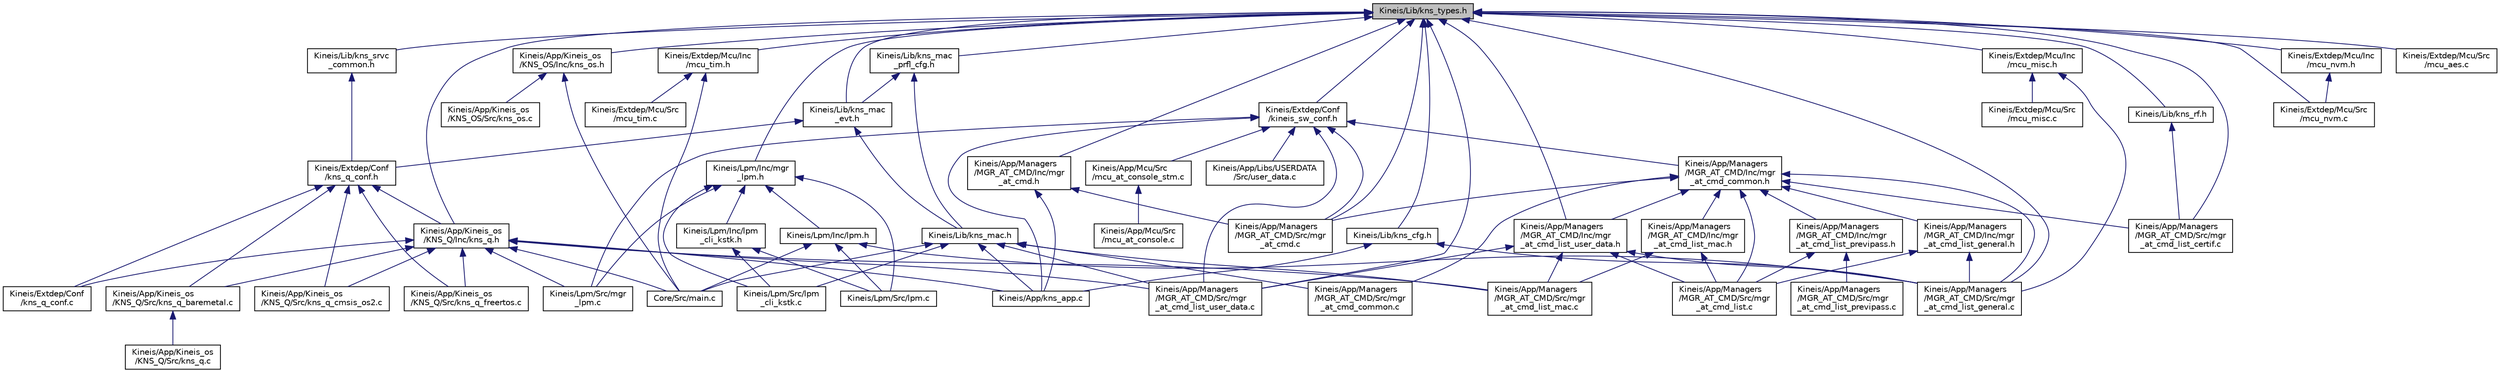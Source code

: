 digraph "Kineis/Lib/kns_types.h"
{
 // INTERACTIVE_SVG=YES
 // LATEX_PDF_SIZE
  edge [fontname="Helvetica",fontsize="10",labelfontname="Helvetica",labelfontsize="10"];
  node [fontname="Helvetica",fontsize="10",shape=record];
  Node1 [label="Kineis/Lib/kns_types.h",height=0.2,width=0.4,color="black", fillcolor="grey75", style="filled", fontcolor="black",tooltip="Kineis types definition."];
  Node1 -> Node2 [dir="back",color="midnightblue",fontsize="10",style="solid",fontname="Helvetica"];
  Node2 [label="Kineis/App/Kineis_os\l/KNS_OS/Inc/kns_os.h",height=0.2,width=0.4,color="black", fillcolor="white", style="filled",URL="$d2/de2/kns__os_8h.html",tooltip="Minimalist baremetal OS to be used with Kineissoftware stack."];
  Node2 -> Node3 [dir="back",color="midnightblue",fontsize="10",style="solid",fontname="Helvetica"];
  Node3 [label="Core/Src/main.c",height=0.2,width=0.4,color="black", fillcolor="white", style="filled",URL="$d0/d29/main_8c.html",tooltip=": Main program body"];
  Node2 -> Node4 [dir="back",color="midnightblue",fontsize="10",style="solid",fontname="Helvetica"];
  Node4 [label="Kineis/App/Kineis_os\l/KNS_OS/Src/kns_os.c",height=0.2,width=0.4,color="black", fillcolor="white", style="filled",URL="$d4/d95/kns__os_8c.html",tooltip="Minimalist baremetal OS to be used with Kineis software stack."];
  Node1 -> Node5 [dir="back",color="midnightblue",fontsize="10",style="solid",fontname="Helvetica"];
  Node5 [label="Kineis/App/Kineis_os\l/KNS_Q/Inc/kns_q.h",height=0.2,width=0.4,color="black", fillcolor="white", style="filled",URL="$d0/d84/kns__q_8h.html",tooltip="Configuration of queues used in kineis_swr."];
  Node5 -> Node3 [dir="back",color="midnightblue",fontsize="10",style="solid",fontname="Helvetica"];
  Node5 -> Node6 [dir="back",color="midnightblue",fontsize="10",style="solid",fontname="Helvetica"];
  Node6 [label="Kineis/App/Kineis_os\l/KNS_Q/Src/kns_q_baremetal.c",height=0.2,width=0.4,color="black", fillcolor="white", style="filled",URL="$d0/d08/kns__q__baremetal_8c.html",tooltip="Configuration of queues used in kineis_swr."];
  Node6 -> Node7 [dir="back",color="midnightblue",fontsize="10",style="solid",fontname="Helvetica"];
  Node7 [label="Kineis/App/Kineis_os\l/KNS_Q/Src/kns_q.c",height=0.2,width=0.4,color="black", fillcolor="white", style="filled",URL="$d7/d30/kns__q_8c.html",tooltip="Configuration of queues used in kineis_swr."];
  Node5 -> Node8 [dir="back",color="midnightblue",fontsize="10",style="solid",fontname="Helvetica"];
  Node8 [label="Kineis/App/Kineis_os\l/KNS_Q/Src/kns_q_cmsis_os2.c",height=0.2,width=0.4,color="black", fillcolor="white", style="filled",URL="$d5/d11/kns__q__cmsis__os2_8c.html",tooltip=" "];
  Node5 -> Node9 [dir="back",color="midnightblue",fontsize="10",style="solid",fontname="Helvetica"];
  Node9 [label="Kineis/App/Kineis_os\l/KNS_Q/Src/kns_q_freertos.c",height=0.2,width=0.4,color="black", fillcolor="white", style="filled",URL="$d2/d9c/kns__q__freertos_8c.html",tooltip="Configuration of queues used in kineis_swr."];
  Node5 -> Node10 [dir="back",color="midnightblue",fontsize="10",style="solid",fontname="Helvetica"];
  Node10 [label="Kineis/App/kns_app.c",height=0.2,width=0.4,color="black", fillcolor="white", style="filled",URL="$d4/d0d/kns__app_8c.html",tooltip=" "];
  Node5 -> Node11 [dir="back",color="midnightblue",fontsize="10",style="solid",fontname="Helvetica"];
  Node11 [label="Kineis/App/Managers\l/MGR_AT_CMD/Src/mgr\l_at_cmd_list_mac.c",height=0.2,width=0.4,color="black", fillcolor="white", style="filled",URL="$d1/de0/mgr__at__cmd__list__mac_8c.html",tooltip="subset of AT commands concerning Kinéis Medium Acces Channel (MAC)."];
  Node5 -> Node12 [dir="back",color="midnightblue",fontsize="10",style="solid",fontname="Helvetica"];
  Node12 [label="Kineis/App/Managers\l/MGR_AT_CMD/Src/mgr\l_at_cmd_list_user_data.c",height=0.2,width=0.4,color="black", fillcolor="white", style="filled",URL="$d8/d11/mgr__at__cmd__list__user__data_8c.html",tooltip="subset of AT commands concerning user data manipulation such as TX"];
  Node5 -> Node13 [dir="back",color="midnightblue",fontsize="10",style="solid",fontname="Helvetica"];
  Node13 [label="Kineis/Extdep/Conf\l/kns_q_conf.c",height=0.2,width=0.4,color="black", fillcolor="white", style="filled",URL="$d2/dae/kns__q__conf_8c.html",tooltip="Configuration of queues used in kineis_swr."];
  Node5 -> Node14 [dir="back",color="midnightblue",fontsize="10",style="solid",fontname="Helvetica"];
  Node14 [label="Kineis/Lpm/Src/mgr\l_lpm.c",height=0.2,width=0.4,color="black", fillcolor="white", style="filled",URL="$dd/d8d/mgr__lpm_8c.html",tooltip="low power mode manager is in charge to collect all low power needs from 'clients' and setup the corre..."];
  Node1 -> Node15 [dir="back",color="midnightblue",fontsize="10",style="solid",fontname="Helvetica"];
  Node15 [label="Kineis/App/Managers\l/MGR_AT_CMD/Inc/mgr\l_at_cmd.h",height=0.2,width=0.4,color="black", fillcolor="white", style="filled",URL="$d2/db5/mgr__at__cmd_8h.html",tooltip="AT commands manager main header file."];
  Node15 -> Node10 [dir="back",color="midnightblue",fontsize="10",style="solid",fontname="Helvetica"];
  Node15 -> Node16 [dir="back",color="midnightblue",fontsize="10",style="solid",fontname="Helvetica"];
  Node16 [label="Kineis/App/Managers\l/MGR_AT_CMD/Src/mgr\l_at_cmd.c",height=0.2,width=0.4,color="black", fillcolor="white", style="filled",URL="$da/d77/mgr__at__cmd_8c.html",tooltip="APIs Implementation used to parse the UART ASCII data stream and extract AT commands."];
  Node1 -> Node17 [dir="back",color="midnightblue",fontsize="10",style="solid",fontname="Helvetica"];
  Node17 [label="Kineis/App/Managers\l/MGR_AT_CMD/Inc/mgr\l_at_cmd_list_user_data.h",height=0.2,width=0.4,color="black", fillcolor="white", style="filled",URL="$de/de6/mgr__at__cmd__list__user__data_8h.html",tooltip="subset of AT commands concerning user data manipulation such as TX"];
  Node17 -> Node18 [dir="back",color="midnightblue",fontsize="10",style="solid",fontname="Helvetica"];
  Node18 [label="Kineis/App/Managers\l/MGR_AT_CMD/Src/mgr\l_at_cmd_list.c",height=0.2,width=0.4,color="black", fillcolor="white", style="filled",URL="$da/df9/mgr__at__cmd__list_8c.html",tooltip="AT commands list main file."];
  Node17 -> Node19 [dir="back",color="midnightblue",fontsize="10",style="solid",fontname="Helvetica"];
  Node19 [label="Kineis/App/Managers\l/MGR_AT_CMD/Src/mgr\l_at_cmd_list_general.c",height=0.2,width=0.4,color="black", fillcolor="white", style="filled",URL="$d1/dfd/mgr__at__cmd__list__general_8c.html",tooltip="subset of AT commands concerning general purpose (get ID, FW version, ...)"];
  Node17 -> Node11 [dir="back",color="midnightblue",fontsize="10",style="solid",fontname="Helvetica"];
  Node17 -> Node12 [dir="back",color="midnightblue",fontsize="10",style="solid",fontname="Helvetica"];
  Node1 -> Node16 [dir="back",color="midnightblue",fontsize="10",style="solid",fontname="Helvetica"];
  Node1 -> Node20 [dir="back",color="midnightblue",fontsize="10",style="solid",fontname="Helvetica"];
  Node20 [label="Kineis/App/Managers\l/MGR_AT_CMD/Src/mgr\l_at_cmd_list_certif.c",height=0.2,width=0.4,color="black", fillcolor="white", style="filled",URL="$d2/d04/mgr__at__cmd__list__certif_8c.html",tooltip="subset of AT commands concerning specifics for certification"];
  Node1 -> Node19 [dir="back",color="midnightblue",fontsize="10",style="solid",fontname="Helvetica"];
  Node1 -> Node12 [dir="back",color="midnightblue",fontsize="10",style="solid",fontname="Helvetica"];
  Node1 -> Node21 [dir="back",color="midnightblue",fontsize="10",style="solid",fontname="Helvetica"];
  Node21 [label="Kineis/Extdep/Conf\l/kineis_sw_conf.h",height=0.2,width=0.4,color="black", fillcolor="white", style="filled",URL="$d9/dc4/kineis__sw__conf_8h.html",tooltip="Kineis stack SW configurations depending on platform used."];
  Node21 -> Node10 [dir="back",color="midnightblue",fontsize="10",style="solid",fontname="Helvetica"];
  Node21 -> Node22 [dir="back",color="midnightblue",fontsize="10",style="solid",fontname="Helvetica"];
  Node22 [label="Kineis/App/Libs/USERDATA\l/Src/user_data.c",height=0.2,width=0.4,color="black", fillcolor="white", style="filled",URL="$d0/d01/user__data_8c.html",tooltip="Library to handle user data to be be received or transmitted over the air."];
  Node21 -> Node23 [dir="back",color="midnightblue",fontsize="10",style="solid",fontname="Helvetica"];
  Node23 [label="Kineis/App/Managers\l/MGR_AT_CMD/Inc/mgr\l_at_cmd_common.h",height=0.2,width=0.4,color="black", fillcolor="white", style="filled",URL="$d5/d58/mgr__at__cmd__common_8h.html",tooltip="header file for common part of the AT cmd manager"];
  Node23 -> Node24 [dir="back",color="midnightblue",fontsize="10",style="solid",fontname="Helvetica"];
  Node24 [label="Kineis/App/Managers\l/MGR_AT_CMD/Inc/mgr\l_at_cmd_list_general.h",height=0.2,width=0.4,color="black", fillcolor="white", style="filled",URL="$d4/ddf/mgr__at__cmd__list__general_8h.html",tooltip="subset of AT commands concerning general purpose (get ID, FW version, ...)"];
  Node24 -> Node18 [dir="back",color="midnightblue",fontsize="10",style="solid",fontname="Helvetica"];
  Node24 -> Node19 [dir="back",color="midnightblue",fontsize="10",style="solid",fontname="Helvetica"];
  Node23 -> Node25 [dir="back",color="midnightblue",fontsize="10",style="solid",fontname="Helvetica"];
  Node25 [label="Kineis/App/Managers\l/MGR_AT_CMD/Inc/mgr\l_at_cmd_list_mac.h",height=0.2,width=0.4,color="black", fillcolor="white", style="filled",URL="$d9/dc9/mgr__at__cmd__list__mac_8h.html",tooltip="subset of AT commands concerning Kinéis Medium Acces Channel (MAC)."];
  Node25 -> Node18 [dir="back",color="midnightblue",fontsize="10",style="solid",fontname="Helvetica"];
  Node25 -> Node11 [dir="back",color="midnightblue",fontsize="10",style="solid",fontname="Helvetica"];
  Node23 -> Node26 [dir="back",color="midnightblue",fontsize="10",style="solid",fontname="Helvetica"];
  Node26 [label="Kineis/App/Managers\l/MGR_AT_CMD/Inc/mgr\l_at_cmd_list_previpass.h",height=0.2,width=0.4,color="black", fillcolor="white", style="filled",URL="$da/da4/mgr__at__cmd__list__previpass_8h.html",tooltip="subset of AT commands concerning satellite PASS predictions, usefull for Medium Acces"];
  Node26 -> Node18 [dir="back",color="midnightblue",fontsize="10",style="solid",fontname="Helvetica"];
  Node26 -> Node27 [dir="back",color="midnightblue",fontsize="10",style="solid",fontname="Helvetica"];
  Node27 [label="Kineis/App/Managers\l/MGR_AT_CMD/Src/mgr\l_at_cmd_list_previpass.c",height=0.2,width=0.4,color="black", fillcolor="white", style="filled",URL="$d0/d4a/mgr__at__cmd__list__previpass_8c.html",tooltip="subset of AT commands concerning satellite PASS predictions, usefull for Medium Acces"];
  Node23 -> Node17 [dir="back",color="midnightblue",fontsize="10",style="solid",fontname="Helvetica"];
  Node23 -> Node16 [dir="back",color="midnightblue",fontsize="10",style="solid",fontname="Helvetica"];
  Node23 -> Node28 [dir="back",color="midnightblue",fontsize="10",style="solid",fontname="Helvetica"];
  Node28 [label="Kineis/App/Managers\l/MGR_AT_CMD/Src/mgr\l_at_cmd_common.c",height=0.2,width=0.4,color="black", fillcolor="white", style="filled",URL="$d5/dd7/mgr__at__cmd__common_8c.html",tooltip="common part of the AT cmd manager (logging, AT cmd response api)"];
  Node23 -> Node18 [dir="back",color="midnightblue",fontsize="10",style="solid",fontname="Helvetica"];
  Node23 -> Node20 [dir="back",color="midnightblue",fontsize="10",style="solid",fontname="Helvetica"];
  Node23 -> Node19 [dir="back",color="midnightblue",fontsize="10",style="solid",fontname="Helvetica"];
  Node21 -> Node16 [dir="back",color="midnightblue",fontsize="10",style="solid",fontname="Helvetica"];
  Node21 -> Node12 [dir="back",color="midnightblue",fontsize="10",style="solid",fontname="Helvetica"];
  Node21 -> Node29 [dir="back",color="midnightblue",fontsize="10",style="solid",fontname="Helvetica"];
  Node29 [label="Kineis/App/Mcu/Src\l/mcu_at_console_stm.c",height=0.2,width=0.4,color="black", fillcolor="white", style="filled",URL="$d8/d3c/mcu__at__console__stm_8c.html",tooltip=" "];
  Node29 -> Node30 [dir="back",color="midnightblue",fontsize="10",style="solid",fontname="Helvetica"];
  Node30 [label="Kineis/App/Mcu/Src\l/mcu_at_console.c",height=0.2,width=0.4,color="black", fillcolor="white", style="filled",URL="$dd/ddf/mcu__at__console_8c.html",tooltip="MCU wrapper for AT CMD console."];
  Node21 -> Node14 [dir="back",color="midnightblue",fontsize="10",style="solid",fontname="Helvetica"];
  Node1 -> Node31 [dir="back",color="midnightblue",fontsize="10",style="solid",fontname="Helvetica"];
  Node31 [label="Kineis/Extdep/Mcu/Inc\l/mcu_misc.h",height=0.2,width=0.4,color="black", fillcolor="white", style="filled",URL="$dc/d0e/mcu__misc_8h.html",tooltip="MCU wrappers for miscellaneous features."];
  Node31 -> Node19 [dir="back",color="midnightblue",fontsize="10",style="solid",fontname="Helvetica"];
  Node31 -> Node32 [dir="back",color="midnightblue",fontsize="10",style="solid",fontname="Helvetica"];
  Node32 [label="Kineis/Extdep/Mcu/Src\l/mcu_misc.c",height=0.2,width=0.4,color="black", fillcolor="white", style="filled",URL="$df/ddf/mcu__misc_8c.html",tooltip="File to implement miscellaneous features for a specific design."];
  Node1 -> Node33 [dir="back",color="midnightblue",fontsize="10",style="solid",fontname="Helvetica"];
  Node33 [label="Kineis/Extdep/Mcu/Inc\l/mcu_nvm.h",height=0.2,width=0.4,color="black", fillcolor="white", style="filled",URL="$d8/dd2/mcu__nvm_8h.html",tooltip="MCU wrappers for Non volatile memory management."];
  Node33 -> Node34 [dir="back",color="midnightblue",fontsize="10",style="solid",fontname="Helvetica"];
  Node34 [label="Kineis/Extdep/Mcu/Src\l/mcu_nvm.c",height=0.2,width=0.4,color="black", fillcolor="white", style="filled",URL="$d6/d2f/mcu__nvm_8c.html",tooltip="MCU wrapper for any access to the non volatile memory accesses."];
  Node1 -> Node35 [dir="back",color="midnightblue",fontsize="10",style="solid",fontname="Helvetica"];
  Node35 [label="Kineis/Extdep/Mcu/Inc\l/mcu_tim.h",height=0.2,width=0.4,color="black", fillcolor="white", style="filled",URL="$d4/dbe/mcu__tim_8h.html",tooltip="MCU wrappers for timer or non-blocking delays used by Kineis stack."];
  Node35 -> Node3 [dir="back",color="midnightblue",fontsize="10",style="solid",fontname="Helvetica"];
  Node35 -> Node36 [dir="back",color="midnightblue",fontsize="10",style="solid",fontname="Helvetica"];
  Node36 [label="Kineis/Extdep/Mcu/Src\l/mcu_tim.c",height=0.2,width=0.4,color="black", fillcolor="white", style="filled",URL="$dd/d3f/mcu__tim_8c.html",tooltip="MCU wrappers for timer or non-blocking delays used by Kineis stack."];
  Node1 -> Node37 [dir="back",color="midnightblue",fontsize="10",style="solid",fontname="Helvetica"];
  Node37 [label="Kineis/Extdep/Mcu/Src\l/mcu_aes.c",height=0.2,width=0.4,color="black", fillcolor="white", style="filled",URL="$d7/de1/mcu__aes_8c.html",tooltip="MCU wrapper for encryption/decryption wrappers utilities."];
  Node1 -> Node34 [dir="back",color="midnightblue",fontsize="10",style="solid",fontname="Helvetica"];
  Node1 -> Node38 [dir="back",color="midnightblue",fontsize="10",style="solid",fontname="Helvetica"];
  Node38 [label="Kineis/Lib/kns_cfg.h",height=0.2,width=0.4,color="black", fillcolor="white", style="filled",URL="$d9/d57/kns__cfg_8h.html",tooltip="Device communication driver for Kineis radio frequence."];
  Node38 -> Node10 [dir="back",color="midnightblue",fontsize="10",style="solid",fontname="Helvetica"];
  Node38 -> Node19 [dir="back",color="midnightblue",fontsize="10",style="solid",fontname="Helvetica"];
  Node1 -> Node39 [dir="back",color="midnightblue",fontsize="10",style="solid",fontname="Helvetica"];
  Node39 [label="Kineis/Lib/kns_mac\l_evt.h",height=0.2,width=0.4,color="black", fillcolor="white", style="filled",URL="$df/d64/kns__mac__evt_8h.html",tooltip=" "];
  Node39 -> Node40 [dir="back",color="midnightblue",fontsize="10",style="solid",fontname="Helvetica"];
  Node40 [label="Kineis/Extdep/Conf\l/kns_q_conf.h",height=0.2,width=0.4,color="black", fillcolor="white", style="filled",URL="$d8/dd1/kns__q__conf_8h.html",tooltip="Configuration of queues used in kineis_sw."];
  Node40 -> Node5 [dir="back",color="midnightblue",fontsize="10",style="solid",fontname="Helvetica"];
  Node40 -> Node6 [dir="back",color="midnightblue",fontsize="10",style="solid",fontname="Helvetica"];
  Node40 -> Node8 [dir="back",color="midnightblue",fontsize="10",style="solid",fontname="Helvetica"];
  Node40 -> Node9 [dir="back",color="midnightblue",fontsize="10",style="solid",fontname="Helvetica"];
  Node40 -> Node13 [dir="back",color="midnightblue",fontsize="10",style="solid",fontname="Helvetica"];
  Node39 -> Node41 [dir="back",color="midnightblue",fontsize="10",style="solid",fontname="Helvetica"];
  Node41 [label="Kineis/Lib/kns_mac.h",height=0.2,width=0.4,color="black", fillcolor="white", style="filled",URL="$d7/d1a/kns__mac_8h.html",tooltip="Main header file for MAC layer of Kineis stack."];
  Node41 -> Node3 [dir="back",color="midnightblue",fontsize="10",style="solid",fontname="Helvetica"];
  Node41 -> Node10 [dir="back",color="midnightblue",fontsize="10",style="solid",fontname="Helvetica"];
  Node41 -> Node28 [dir="back",color="midnightblue",fontsize="10",style="solid",fontname="Helvetica"];
  Node41 -> Node11 [dir="back",color="midnightblue",fontsize="10",style="solid",fontname="Helvetica"];
  Node41 -> Node12 [dir="back",color="midnightblue",fontsize="10",style="solid",fontname="Helvetica"];
  Node41 -> Node42 [dir="back",color="midnightblue",fontsize="10",style="solid",fontname="Helvetica"];
  Node42 [label="Kineis/Lpm/Src/lpm\l_cli_kstk.c",height=0.2,width=0.4,color="black", fillcolor="white", style="filled",URL="$df/d53/lpm__cli__kstk_8c.html",tooltip="Kineis stack's LPM client. It is implementing APIs needed to interface with the low power manager (MG..."];
  Node1 -> Node43 [dir="back",color="midnightblue",fontsize="10",style="solid",fontname="Helvetica"];
  Node43 [label="Kineis/Lib/kns_mac\l_prfl_cfg.h",height=0.2,width=0.4,color="black", fillcolor="white", style="filled",URL="$d8/d4a/kns__mac__prfl__cfg_8h.html",tooltip="Header file describing the ser settings required to configure a MAC protocol."];
  Node43 -> Node41 [dir="back",color="midnightblue",fontsize="10",style="solid",fontname="Helvetica"];
  Node43 -> Node39 [dir="back",color="midnightblue",fontsize="10",style="solid",fontname="Helvetica"];
  Node1 -> Node44 [dir="back",color="midnightblue",fontsize="10",style="solid",fontname="Helvetica"];
  Node44 [label="Kineis/Lib/kns_rf.h",height=0.2,width=0.4,color="black", fillcolor="white", style="filled",URL="$df/d53/kns__rf_8h.html",tooltip="Device communication driver for Kinéis radio frequence."];
  Node44 -> Node20 [dir="back",color="midnightblue",fontsize="10",style="solid",fontname="Helvetica"];
  Node1 -> Node45 [dir="back",color="midnightblue",fontsize="10",style="solid",fontname="Helvetica"];
  Node45 [label="Kineis/Lib/kns_srvc\l_common.h",height=0.2,width=0.4,color="black", fillcolor="white", style="filled",URL="$d7/d8a/kns__srvc__common_8h.html",tooltip="Common part of Kinéis service layer."];
  Node45 -> Node40 [dir="back",color="midnightblue",fontsize="10",style="solid",fontname="Helvetica"];
  Node1 -> Node46 [dir="back",color="midnightblue",fontsize="10",style="solid",fontname="Helvetica"];
  Node46 [label="Kineis/Lpm/Inc/mgr\l_lpm.h",height=0.2,width=0.4,color="black", fillcolor="white", style="filled",URL="$df/d63/mgr__lpm_8h.html",tooltip="low power mode manager is in charge to collect all low power needs from 'clients' and setup the corre..."];
  Node46 -> Node47 [dir="back",color="midnightblue",fontsize="10",style="solid",fontname="Helvetica"];
  Node47 [label="Kineis/Lpm/Inc/lpm.h",height=0.2,width=0.4,color="black", fillcolor="white", style="filled",URL="$df/db7/lpm_8h.html",tooltip="This file contains some utilities and functions needed for a correct handling of LPM on the STM32WL55..."];
  Node47 -> Node3 [dir="back",color="midnightblue",fontsize="10",style="solid",fontname="Helvetica"];
  Node47 -> Node19 [dir="back",color="midnightblue",fontsize="10",style="solid",fontname="Helvetica"];
  Node47 -> Node48 [dir="back",color="midnightblue",fontsize="10",style="solid",fontname="Helvetica"];
  Node48 [label="Kineis/Lpm/Src/lpm.c",height=0.2,width=0.4,color="black", fillcolor="white", style="filled",URL="$d5/db5/lpm_8c.html",tooltip="This file contains some utilities and functions needed for a correct handling of LPM on the STM32WL55..."];
  Node46 -> Node49 [dir="back",color="midnightblue",fontsize="10",style="solid",fontname="Helvetica"];
  Node49 [label="Kineis/Lpm/Inc/lpm\l_cli_kstk.h",height=0.2,width=0.4,color="black", fillcolor="white", style="filled",URL="$df/da4/lpm__cli__kstk_8h.html",tooltip="Kineis stack's LPM client. It is implementing APIs needed to interface with the low power manager (MG..."];
  Node49 -> Node48 [dir="back",color="midnightblue",fontsize="10",style="solid",fontname="Helvetica"];
  Node49 -> Node42 [dir="back",color="midnightblue",fontsize="10",style="solid",fontname="Helvetica"];
  Node46 -> Node48 [dir="back",color="midnightblue",fontsize="10",style="solid",fontname="Helvetica"];
  Node46 -> Node42 [dir="back",color="midnightblue",fontsize="10",style="solid",fontname="Helvetica"];
  Node46 -> Node14 [dir="back",color="midnightblue",fontsize="10",style="solid",fontname="Helvetica"];
}
